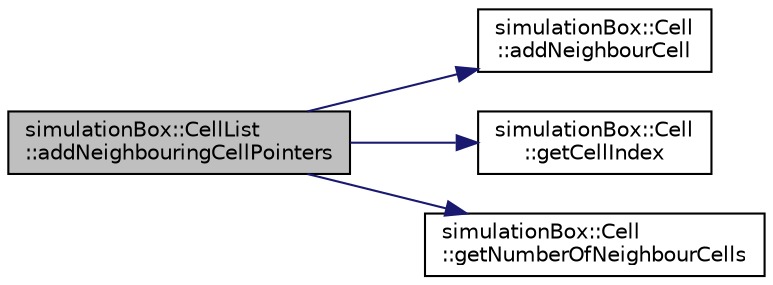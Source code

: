 digraph "simulationBox::CellList::addNeighbouringCellPointers"
{
 // LATEX_PDF_SIZE
  edge [fontname="Helvetica",fontsize="10",labelfontname="Helvetica",labelfontsize="10"];
  node [fontname="Helvetica",fontsize="10",shape=record];
  rankdir="LR";
  Node1 [label="simulationBox::CellList\l::addNeighbouringCellPointers",height=0.2,width=0.4,color="black", fillcolor="grey75", style="filled", fontcolor="black",tooltip="add neighbouring cell pointers to a cell"];
  Node1 -> Node2 [color="midnightblue",fontsize="10",style="solid",fontname="Helvetica"];
  Node2 [label="simulationBox::Cell\l::addNeighbourCell",height=0.2,width=0.4,color="black", fillcolor="white", style="filled",URL="$classsimulationBox_1_1Cell.html#a3a6daaeb682110d18e294961845d41bc",tooltip=" "];
  Node1 -> Node3 [color="midnightblue",fontsize="10",style="solid",fontname="Helvetica"];
  Node3 [label="simulationBox::Cell\l::getCellIndex",height=0.2,width=0.4,color="black", fillcolor="white", style="filled",URL="$classsimulationBox_1_1Cell.html#a31bb4189244767709897c8e3ffbceae7",tooltip=" "];
  Node1 -> Node4 [color="midnightblue",fontsize="10",style="solid",fontname="Helvetica"];
  Node4 [label="simulationBox::Cell\l::getNumberOfNeighbourCells",height=0.2,width=0.4,color="black", fillcolor="white", style="filled",URL="$classsimulationBox_1_1Cell.html#ae5b2246e0e6ff4678ca145ea4a77ed81",tooltip=" "];
}
